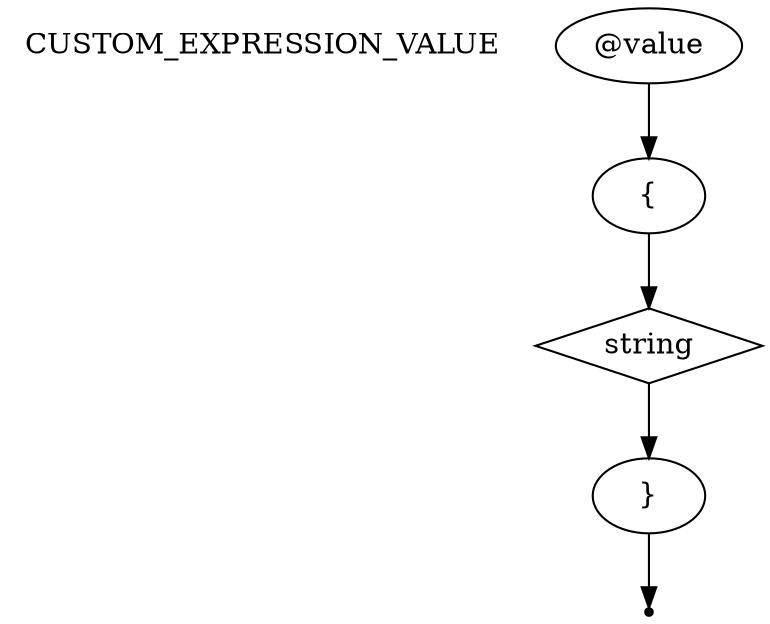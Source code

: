 digraph CUSTOM_EXPRESSION_VALUE {
    start [label=CUSTOM_EXPRESSION_VALUE shape=plaintext]
    custom_expression_value_prefix [label="@value" shape=oval]
    br_open [label="{" shape=oval]
    string [label=string shape=diamond]
    br_close [label="}" shape=oval]
    end [label="" shape=point]

    custom_expression_value_prefix -> br_open
    br_open -> string
    string -> br_close
    br_close -> end
}